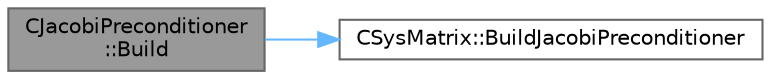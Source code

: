 digraph "CJacobiPreconditioner::Build"
{
 // LATEX_PDF_SIZE
  bgcolor="transparent";
  edge [fontname=Helvetica,fontsize=10,labelfontname=Helvetica,labelfontsize=10];
  node [fontname=Helvetica,fontsize=10,shape=box,height=0.2,width=0.4];
  rankdir="LR";
  Node1 [id="Node000001",label="CJacobiPreconditioner\l::Build",height=0.2,width=0.4,color="gray40", fillcolor="grey60", style="filled", fontcolor="black",tooltip=" "];
  Node1 -> Node2 [id="edge1_Node000001_Node000002",color="steelblue1",style="solid",tooltip=" "];
  Node2 [id="Node000002",label="CSysMatrix::BuildJacobiPreconditioner",height=0.2,width=0.4,color="grey40", fillcolor="white", style="filled",URL="$classCSysMatrix.html#abc966e8b6437ff465572b0e07cd6f92d",tooltip="Build the Jacobi preconditioner."];
}
